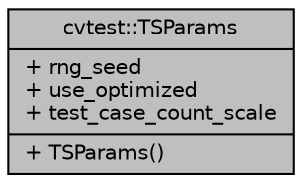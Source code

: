 digraph "cvtest::TSParams"
{
 // LATEX_PDF_SIZE
  edge [fontname="Helvetica",fontsize="10",labelfontname="Helvetica",labelfontsize="10"];
  node [fontname="Helvetica",fontsize="10",shape=record];
  Node1 [label="{cvtest::TSParams\n|+ rng_seed\l+ use_optimized\l+ test_case_count_scale\l|+ TSParams()\l}",height=0.2,width=0.4,color="black", fillcolor="grey75", style="filled", fontcolor="black",tooltip=" "];
}
